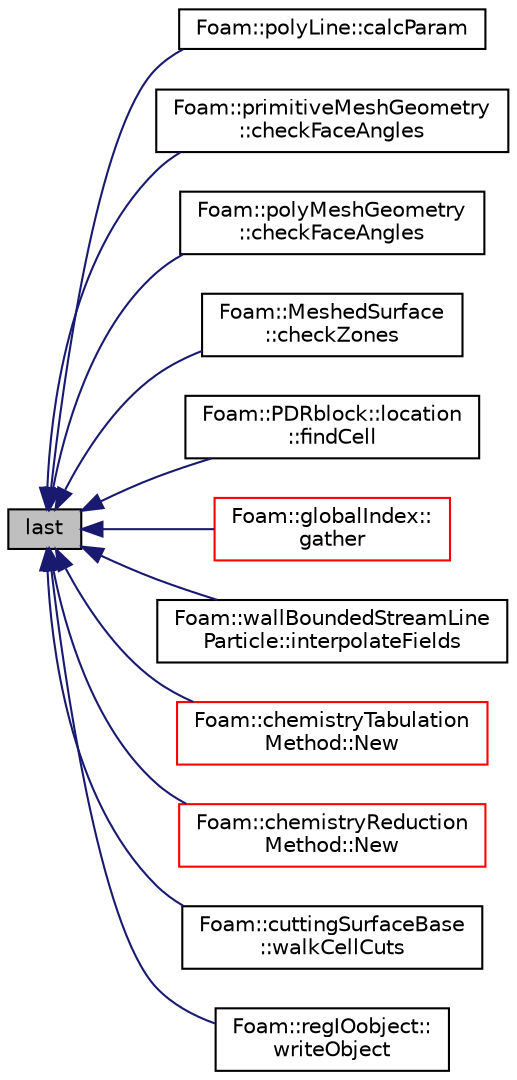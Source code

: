 digraph "last"
{
  bgcolor="transparent";
  edge [fontname="Helvetica",fontsize="10",labelfontname="Helvetica",labelfontsize="10"];
  node [fontname="Helvetica",fontsize="10",shape=record];
  rankdir="LR";
  Node1 [label="last",height=0.2,width=0.4,color="black", fillcolor="grey75", style="filled" fontcolor="black"];
  Node1 -> Node2 [dir="back",color="midnightblue",fontsize="10",style="solid",fontname="Helvetica"];
  Node2 [label="Foam::polyLine::calcParam",height=0.2,width=0.4,color="black",URL="$classFoam_1_1polyLine.html#a88805e696249ae7f24200db4276f7387",tooltip="Precalculate the rational cumulative parameter value. "];
  Node1 -> Node3 [dir="back",color="midnightblue",fontsize="10",style="solid",fontname="Helvetica"];
  Node3 [label="Foam::primitiveMeshGeometry\l::checkFaceAngles",height=0.2,width=0.4,color="black",URL="$classFoam_1_1primitiveMeshGeometry.html#a1e53fa2de621f051c1777b67d71e354c"];
  Node1 -> Node4 [dir="back",color="midnightblue",fontsize="10",style="solid",fontname="Helvetica"];
  Node4 [label="Foam::polyMeshGeometry\l::checkFaceAngles",height=0.2,width=0.4,color="black",URL="$classFoam_1_1polyMeshGeometry.html#a54a9bc2a85ca197cef7b133c51ec94b4",tooltip="See primitiveMesh. "];
  Node1 -> Node5 [dir="back",color="midnightblue",fontsize="10",style="solid",fontname="Helvetica"];
  Node5 [label="Foam::MeshedSurface\l::checkZones",height=0.2,width=0.4,color="black",URL="$classFoam_1_1MeshedSurface.html#af68c0ce74b1ff6da07f8481db8c415ef",tooltip="Basic sanity check on zones. "];
  Node1 -> Node6 [dir="back",color="midnightblue",fontsize="10",style="solid",fontname="Helvetica"];
  Node6 [label="Foam::PDRblock::location\l::findCell",height=0.2,width=0.4,color="black",URL="$classFoam_1_1PDRblock_1_1location.html#a7fcf404916f8e8b38bcc8e6ff89f45c7",tooltip="Find the cell index enclosing this location. "];
  Node1 -> Node7 [dir="back",color="midnightblue",fontsize="10",style="solid",fontname="Helvetica"];
  Node7 [label="Foam::globalIndex::\lgather",height=0.2,width=0.4,color="red",URL="$classFoam_1_1globalIndex.html#a8fb2d6f37e51e85d52ca96078edb6c29",tooltip="Collect data in processor order on master (== procIDs[0]). "];
  Node1 -> Node8 [dir="back",color="midnightblue",fontsize="10",style="solid",fontname="Helvetica"];
  Node8 [label="Foam::wallBoundedStreamLine\lParticle::interpolateFields",height=0.2,width=0.4,color="black",URL="$classFoam_1_1wallBoundedStreamLineParticle.html#a0c26a2d73bea9ffdd957e92b66007af7"];
  Node1 -> Node9 [dir="back",color="midnightblue",fontsize="10",style="solid",fontname="Helvetica"];
  Node9 [label="Foam::chemistryTabulation\lMethod::New",height=0.2,width=0.4,color="red",URL="$classFoam_1_1chemistryTabulationMethod.html#aca13b40b8f79fc509a9e2e0df5ad043c"];
  Node1 -> Node10 [dir="back",color="midnightblue",fontsize="10",style="solid",fontname="Helvetica"];
  Node10 [label="Foam::chemistryReduction\lMethod::New",height=0.2,width=0.4,color="red",URL="$classFoam_1_1chemistryReductionMethod.html#a5de82d36230bbf4c0031a57aaaf1131a"];
  Node1 -> Node11 [dir="back",color="midnightblue",fontsize="10",style="solid",fontname="Helvetica"];
  Node11 [label="Foam::cuttingSurfaceBase\l::walkCellCuts",height=0.2,width=0.4,color="black",URL="$classFoam_1_1cuttingSurfaceBase.html#a13973a2752e1122847e87e07db0f56b2",tooltip="Walk cell cuts to create faces. "];
  Node1 -> Node12 [dir="back",color="midnightblue",fontsize="10",style="solid",fontname="Helvetica"];
  Node12 [label="Foam::regIOobject::\lwriteObject",height=0.2,width=0.4,color="black",URL="$classFoam_1_1regIOobject.html#a5430b425d45707135d4187554c7ce52d",tooltip="Write using given format, version and compression. "];
}
